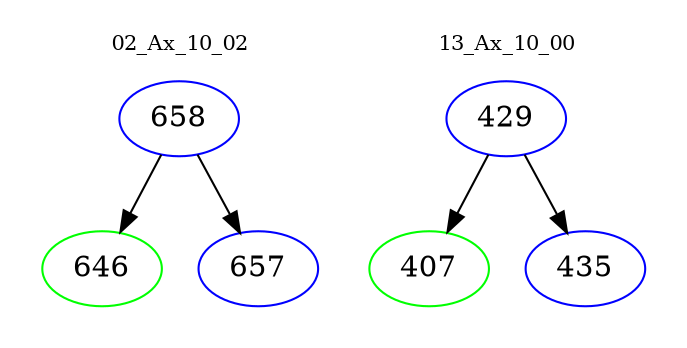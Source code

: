 digraph{
subgraph cluster_0 {
color = white
label = "02_Ax_10_02";
fontsize=10;
T0_658 [label="658", color="blue"]
T0_658 -> T0_646 [color="black"]
T0_646 [label="646", color="green"]
T0_658 -> T0_657 [color="black"]
T0_657 [label="657", color="blue"]
}
subgraph cluster_1 {
color = white
label = "13_Ax_10_00";
fontsize=10;
T1_429 [label="429", color="blue"]
T1_429 -> T1_407 [color="black"]
T1_407 [label="407", color="green"]
T1_429 -> T1_435 [color="black"]
T1_435 [label="435", color="blue"]
}
}
